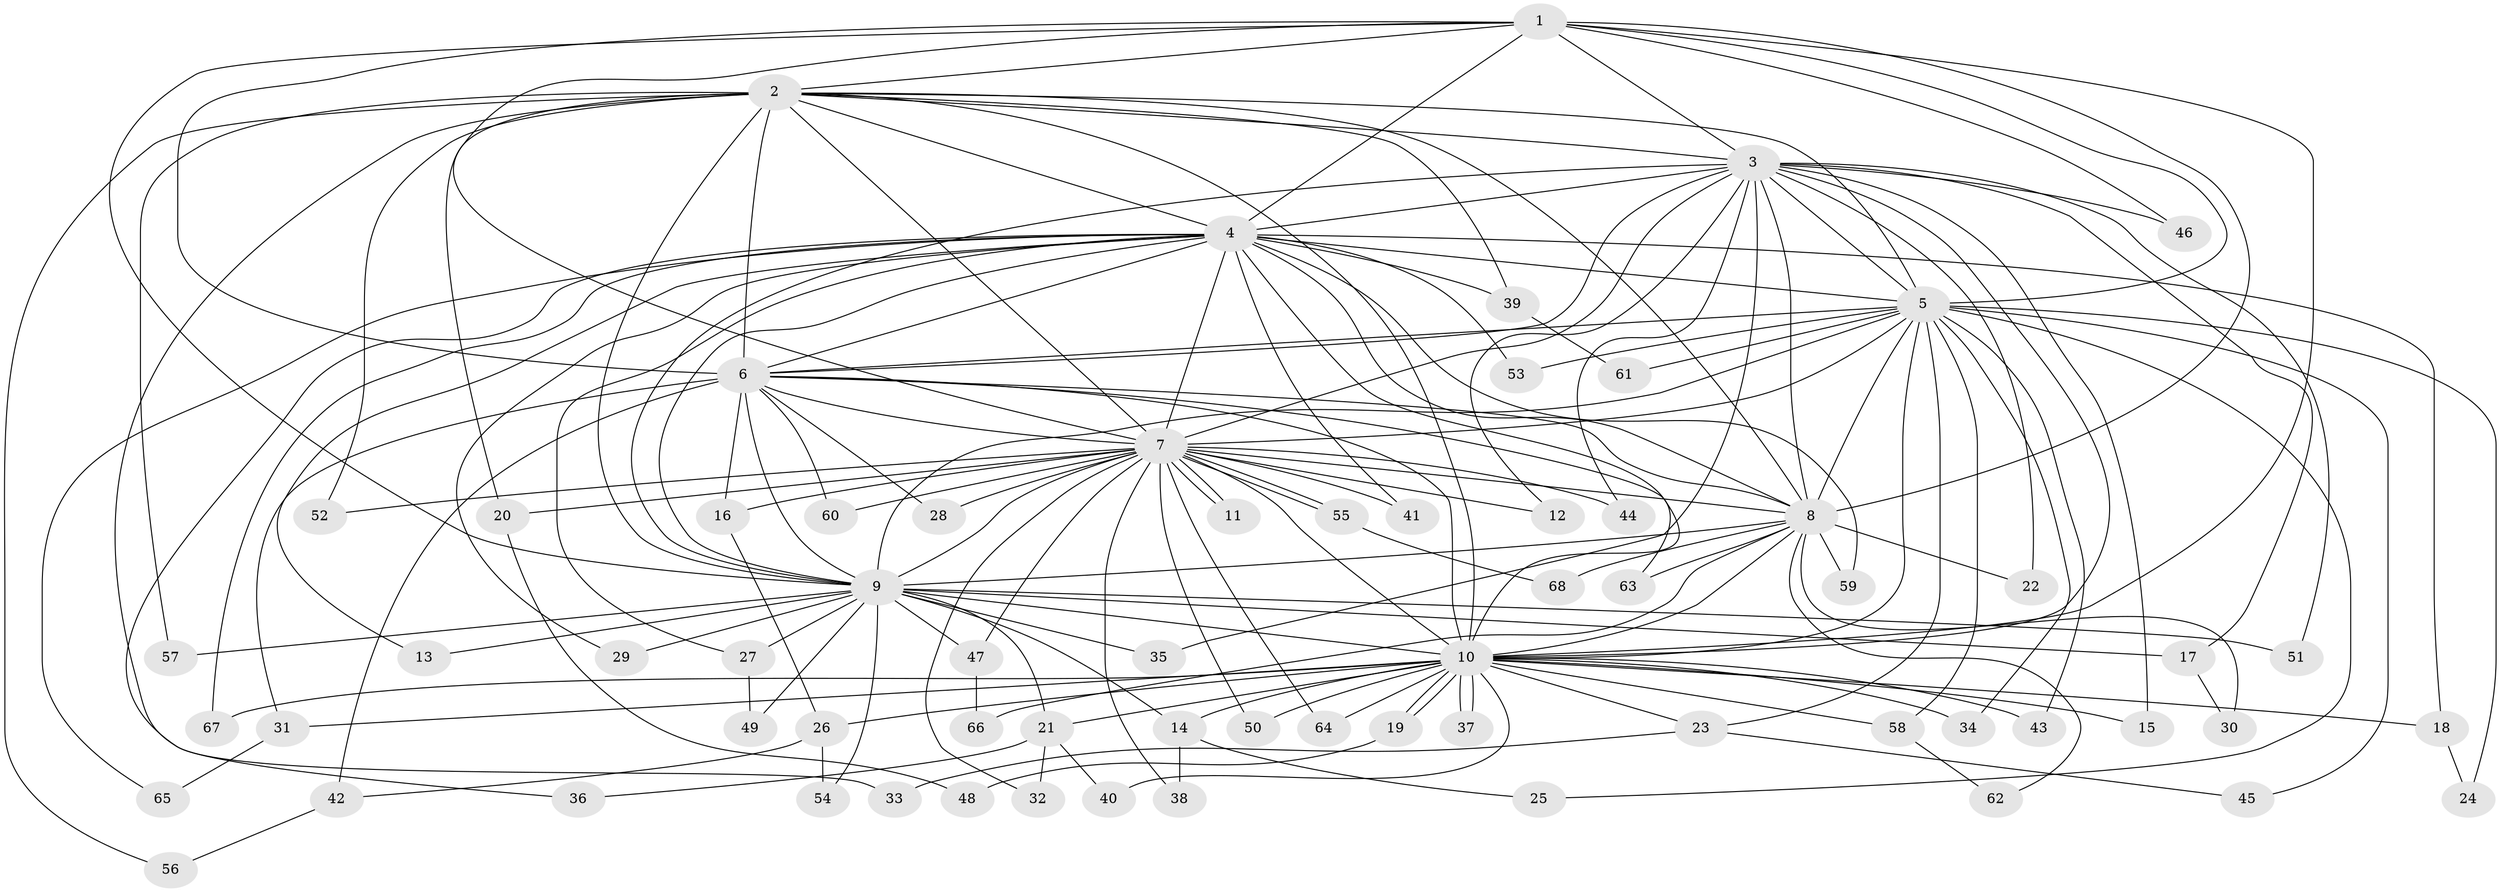// Generated by graph-tools (version 1.1) at 2025/43/03/09/25 04:43:51]
// undirected, 68 vertices, 161 edges
graph export_dot {
graph [start="1"]
  node [color=gray90,style=filled];
  1;
  2;
  3;
  4;
  5;
  6;
  7;
  8;
  9;
  10;
  11;
  12;
  13;
  14;
  15;
  16;
  17;
  18;
  19;
  20;
  21;
  22;
  23;
  24;
  25;
  26;
  27;
  28;
  29;
  30;
  31;
  32;
  33;
  34;
  35;
  36;
  37;
  38;
  39;
  40;
  41;
  42;
  43;
  44;
  45;
  46;
  47;
  48;
  49;
  50;
  51;
  52;
  53;
  54;
  55;
  56;
  57;
  58;
  59;
  60;
  61;
  62;
  63;
  64;
  65;
  66;
  67;
  68;
  1 -- 2;
  1 -- 3;
  1 -- 4;
  1 -- 5;
  1 -- 6;
  1 -- 7;
  1 -- 8;
  1 -- 9;
  1 -- 10;
  1 -- 46;
  2 -- 3;
  2 -- 4;
  2 -- 5;
  2 -- 6;
  2 -- 7;
  2 -- 8;
  2 -- 9;
  2 -- 10;
  2 -- 20;
  2 -- 33;
  2 -- 39;
  2 -- 52;
  2 -- 56;
  2 -- 57;
  3 -- 4;
  3 -- 5;
  3 -- 6;
  3 -- 7;
  3 -- 8;
  3 -- 9;
  3 -- 10;
  3 -- 12;
  3 -- 15;
  3 -- 17;
  3 -- 22;
  3 -- 35;
  3 -- 44;
  3 -- 46;
  3 -- 51;
  4 -- 5;
  4 -- 6;
  4 -- 7;
  4 -- 8;
  4 -- 9;
  4 -- 10;
  4 -- 13;
  4 -- 18;
  4 -- 27;
  4 -- 29;
  4 -- 36;
  4 -- 39;
  4 -- 41;
  4 -- 53;
  4 -- 59;
  4 -- 65;
  4 -- 67;
  5 -- 6;
  5 -- 7;
  5 -- 8;
  5 -- 9;
  5 -- 10;
  5 -- 23;
  5 -- 24;
  5 -- 25;
  5 -- 34;
  5 -- 43;
  5 -- 45;
  5 -- 53;
  5 -- 58;
  5 -- 61;
  6 -- 7;
  6 -- 8;
  6 -- 9;
  6 -- 10;
  6 -- 16;
  6 -- 28;
  6 -- 31;
  6 -- 42;
  6 -- 60;
  6 -- 63;
  7 -- 8;
  7 -- 9;
  7 -- 10;
  7 -- 11;
  7 -- 11;
  7 -- 12;
  7 -- 16;
  7 -- 20;
  7 -- 28;
  7 -- 32;
  7 -- 38;
  7 -- 41;
  7 -- 44;
  7 -- 47;
  7 -- 50;
  7 -- 52;
  7 -- 55;
  7 -- 55;
  7 -- 60;
  7 -- 64;
  8 -- 9;
  8 -- 10;
  8 -- 22;
  8 -- 30;
  8 -- 59;
  8 -- 62;
  8 -- 63;
  8 -- 66;
  8 -- 68;
  9 -- 10;
  9 -- 13;
  9 -- 14;
  9 -- 17;
  9 -- 21;
  9 -- 27;
  9 -- 29;
  9 -- 35;
  9 -- 47;
  9 -- 49;
  9 -- 51;
  9 -- 54;
  9 -- 57;
  10 -- 14;
  10 -- 15;
  10 -- 18;
  10 -- 19;
  10 -- 19;
  10 -- 21;
  10 -- 23;
  10 -- 26;
  10 -- 31;
  10 -- 34;
  10 -- 37;
  10 -- 37;
  10 -- 40;
  10 -- 43;
  10 -- 50;
  10 -- 58;
  10 -- 64;
  10 -- 67;
  14 -- 25;
  14 -- 38;
  16 -- 26;
  17 -- 30;
  18 -- 24;
  19 -- 48;
  20 -- 48;
  21 -- 32;
  21 -- 36;
  21 -- 40;
  23 -- 33;
  23 -- 45;
  26 -- 42;
  26 -- 54;
  27 -- 49;
  31 -- 65;
  39 -- 61;
  42 -- 56;
  47 -- 66;
  55 -- 68;
  58 -- 62;
}
